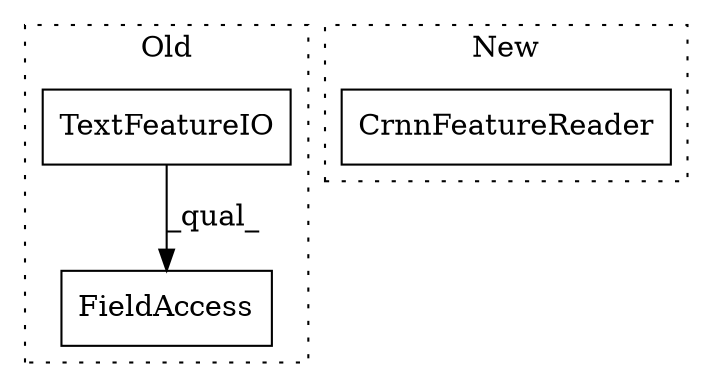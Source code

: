 digraph G {
subgraph cluster0 {
1 [label="TextFeatureIO" a="32" s="4904,4950" l="14,1" shape="box"];
3 [label="FieldAccess" a="22" s="4884" l="74" shape="box"];
label = "Old";
style="dotted";
}
subgraph cluster1 {
2 [label="CrnnFeatureReader" a="32" s="4975,5025" l="18,1" shape="box"];
label = "New";
style="dotted";
}
1 -> 3 [label="_qual_"];
}